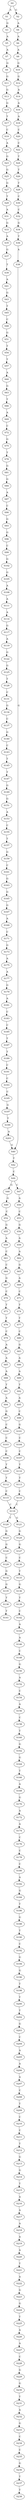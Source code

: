 strict digraph  {
	S0 -> S1 [ label = A ];
	S0 -> S2 [ label = G ];
	S1 -> S3 [ label = G ];
	S2 -> S4 [ label = A ];
	S3 -> S5 [ label = A ];
	S4 -> S6 [ label = A ];
	S5 -> S7 [ label = A ];
	S6 -> S8 [ label = A ];
	S7 -> S9 [ label = G ];
	S8 -> S10 [ label = G ];
	S9 -> S11 [ label = G ];
	S10 -> S12 [ label = G ];
	S11 -> S13 [ label = G ];
	S12 -> S14 [ label = A ];
	S13 -> S15 [ label = G ];
	S14 -> S16 [ label = A ];
	S15 -> S17 [ label = T ];
	S16 -> S18 [ label = A ];
	S17 -> S19 [ label = C ];
	S18 -> S20 [ label = C ];
	S19 -> S21 [ label = A ];
	S20 -> S22 [ label = C ];
	S21 -> S23 [ label = G ];
	S22 -> S24 [ label = T ];
	S23 -> S25 [ label = G ];
	S24 -> S26 [ label = T ];
	S25 -> S27 [ label = G ];
	S26 -> S28 [ label = T ];
	S27 -> S29 [ label = T ];
	S28 -> S30 [ label = C ];
	S29 -> S31 [ label = A ];
	S30 -> S32 [ label = C ];
	S31 -> S33 [ label = G ];
	S32 -> S34 [ label = G ];
	S33 -> S35 [ label = A ];
	S34 -> S36 [ label = T ];
	S35 -> S37 [ label = G ];
	S36 -> S38 [ label = A ];
	S37 -> S39 [ label = T ];
	S38 -> S40 [ label = G ];
	S39 -> S41 [ label = A ];
	S40 -> S42 [ label = T ];
	S41 -> S43 [ label = G ];
	S42 -> S44 [ label = C ];
	S43 -> S45 [ label = T ];
	S44 -> S46 [ label = G ];
	S44 -> S47 [ label = C ];
	S45 -> S48 [ label = C ];
	S46 -> S49 [ label = G ];
	S47 -> S50 [ label = A ];
	S48 -> S51 [ label = G ];
	S49 -> S52 [ label = C ];
	S50 -> S53 [ label = C ];
	S51 -> S54 [ label = T ];
	S52 -> S55 [ label = G ];
	S53 -> S56 [ label = G ];
	S54 -> S57 [ label = T ];
	S55 -> S58 [ label = A ];
	S56 -> S59 [ label = A ];
	S57 -> S60 [ label = A ];
	S58 -> S61 [ label = C ];
	S59 -> S62 [ label = A ];
	S60 -> S63 [ label = G ];
	S61 -> S64 [ label = C ];
	S62 -> S65 [ label = G ];
	S63 -> S66 [ label = T ];
	S64 -> S67 [ label = G ];
	S65 -> S68 [ label = A ];
	S66 -> S69 [ label = A ];
	S67 -> S70 [ label = C ];
	S68 -> S71 [ label = C ];
	S69 -> S72 [ label = C ];
	S70 -> S73 [ label = T ];
	S71 -> S74 [ label = T ];
	S72 -> S75 [ label = G ];
	S73 -> S76 [ label = T ];
	S74 -> S77 [ label = T ];
	S75 -> S78 [ label = T ];
	S76 -> S79 [ label = C ];
	S77 -> S80 [ label = C ];
	S78 -> S81 [ label = G ];
	S79 -> S82 [ label = A ];
	S80 -> S83 [ label = G ];
	S81 -> S84 [ label = G ];
	S82 -> S85 [ label = A ];
	S83 -> S86 [ label = A ];
	S84 -> S87 [ label = A ];
	S85 -> S88 [ label = A ];
	S86 -> S89 [ label = A ];
	S87 -> S90 [ label = C ];
	S88 -> S91 [ label = T ];
	S89 -> S92 [ label = T ];
	S90 -> S93 [ label = G ];
	S91 -> S94 [ label = A ];
	S92 -> S95 [ label = A ];
	S93 -> S96 [ label = G ];
	S94 -> S97 [ label = G ];
	S95 -> S98 [ label = C ];
	S96 -> S99 [ label = C ];
	S97 -> S100 [ label = C ];
	S98 -> S101 [ label = G ];
	S99 -> S102 [ label = G ];
	S100 -> S103 [ label = C ];
	S101 -> S104 [ label = C ];
	S102 -> S105 [ label = G ];
	S103 -> S106 [ label = C ];
	S104 -> S107 [ label = C ];
	S105 -> S108 [ label = A ];
	S106 -> S109 [ label = T ];
	S107 -> S110 [ label = T ];
	S108 -> S111 [ label = A ];
	S109 -> S112 [ label = T ];
	S110 -> S113 [ label = T ];
	S111 -> S114 [ label = A ];
	S112 -> S115 [ label = C ];
	S113 -> S116 [ label = C ];
	S114 -> S117 [ label = G ];
	S115 -> S118 [ label = C ];
	S116 -> S118 [ label = C ];
	S117 -> S119 [ label = A ];
	S118 -> S120 [ label = T ];
	S118 -> S121 [ label = G ];
	S119 -> S122 [ label = G ];
	S120 -> S123 [ label = G ];
	S121 -> S124 [ label = G ];
	S122 -> S125 [ label = G ];
	S123 -> S126 [ label = G ];
	S124 -> S127 [ label = G ];
	S125 -> S128 [ label = T ];
	S126 -> S129 [ label = C ];
	S127 -> S130 [ label = C ];
	S128 -> S131 [ label = C ];
	S129 -> S132 [ label = G ];
	S130 -> S133 [ label = T ];
	S131 -> S134 [ label = G ];
	S132 -> S135 [ label = G ];
	S133 -> S136 [ label = G ];
	S134 -> S137 [ label = C ];
	S135 -> S138 [ label = T ];
	S136 -> S139 [ label = T ];
	S137 -> S140 [ label = G ];
	S138 -> S141 [ label = T ];
	S139 -> S142 [ label = C ];
	S140 -> S143 [ label = C ];
	S142 -> S144 [ label = A ];
	S143 -> S145 [ label = T ];
	S144 -> S146 [ label = A ];
	S145 -> S147 [ label = T ];
	S146 -> S148 [ label = C ];
	S147 -> S149 [ label = G ];
	S148 -> S150 [ label = G ];
	S149 -> S151 [ label = G ];
	S150 -> S152 [ label = A ];
	S151 -> S153 [ label = A ];
	S152 -> S154 [ label = C ];
	S153 -> S155 [ label = C ];
	S154 -> S156 [ label = A ];
	S155 -> S157 [ label = T ];
	S156 -> S158 [ label = C ];
	S157 -> S159 [ label = G ];
	S158 -> S160 [ label = T ];
	S159 -> S161 [ label = C ];
	S160 -> S162 [ label = G ];
	S161 -> S163 [ label = G ];
	S162 -> S164 [ label = G ];
	S163 -> S165 [ label = G ];
	S164 -> S166 [ label = T ];
	S165 -> S167 [ label = G ];
	S166 -> S168 [ label = A ];
	S167 -> S169 [ label = A ];
	S168 -> S170 [ label = G ];
	S169 -> S171 [ label = C ];
	S170 -> S172 [ label = A ];
	S171 -> S173 [ label = G ];
	S172 -> S174 [ label = A ];
	S173 -> S175 [ label = A ];
	S174 -> S176 [ label = C ];
	S175 -> S177 [ label = A ];
	S176 -> S178 [ label = C ];
	S177 -> S179 [ label = G ];
	S178 -> S180 [ label = C ];
	S179 -> S181 [ label = A ];
	S180 -> S182 [ label = A ];
	S181 -> S183 [ label = C ];
	S182 -> S184 [ label = G ];
	S183 -> S185 [ label = C ];
	S184 -> S186 [ label = T ];
	S185 -> S187 [ label = T ];
	S186 -> S188 [ label = G ];
	S187 -> S189 [ label = T ];
	S188 -> S190 [ label = T ];
	S189 -> S191 [ label = C ];
	S190 -> S192 [ label = C ];
	S191 -> S193 [ label = C ];
	S192 -> S194 [ label = G ];
	S193 -> S195 [ label = C ];
	S194 -> S196 [ label = G ];
	S195 -> S197 [ label = G ];
	S196 -> S198 [ label = T ];
	S197 -> S199 [ label = T ];
	S198 -> S200 [ label = T ];
	S199 -> S201 [ label = A ];
	S200 -> S202 [ label = T ];
	S201 -> S40 [ label = G ];
	S202 -> S203 [ label = G ];
	S203 -> S204 [ label = C ];
	S204 -> S205 [ label = A ];
	S205 -> S206 [ label = A ];
	S206 -> S207 [ label = A ];
	S207 -> S208 [ label = C ];
	S208 -> S209 [ label = T ];
	S209 -> S210 [ label = C ];
	S210 -> S211 [ label = C ];
	S211 -> S212 [ label = T ];
	S212 -> S213 [ label = G ];
	S213 -> S214 [ label = G ];
	S214 -> S215 [ label = T ];
	S215 -> S216 [ label = A ];
	S216 -> S217 [ label = A ];
	S217 -> S218 [ label = A ];
	S218 -> S219 [ label = A ];
	S219 -> S220 [ label = A ];
	S220 -> S221 [ label = T ];
	S221 -> S222 [ label = A ];
	S222 -> S223 [ label = G ];
	S223 -> S224 [ label = G ];
	S224 -> S225 [ label = T ];
	S225 -> S226 [ label = A ];
	S226 -> S227 [ label = A ];
	S227 -> S228 [ label = C ];
	S228 -> S229 [ label = G ];
	S229 -> S230 [ label = G ];
	S230 -> S231 [ label = T ];
	S231 -> S232 [ label = A ];
	S232 -> S233 [ label = G ];
	S233 -> S234 [ label = C ];
	S234 -> S235 [ label = C ];
	S235 -> S236 [ label = G ];
	S236 -> S237 [ label = T ];
	S237 -> S238 [ label = T ];
}
